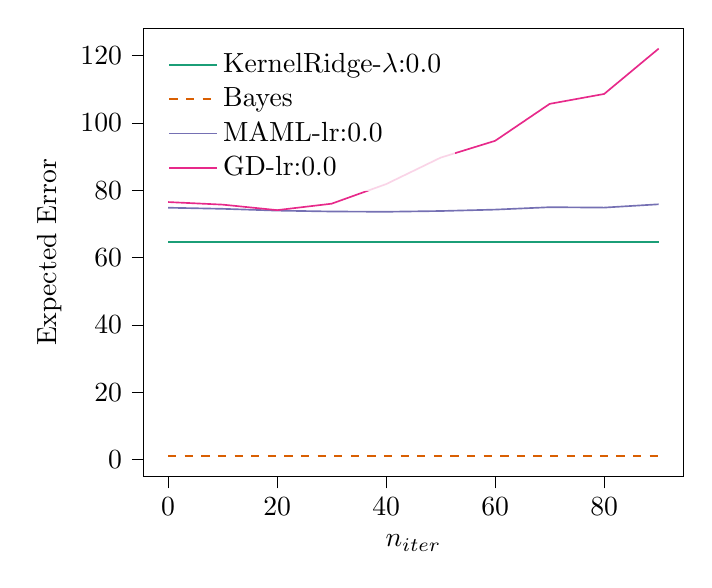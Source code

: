 % This file was created with tikzplotlib v0.10.1.
\begin{tikzpicture}

\definecolor{chocolate217952}{RGB}{217,95,2}
\definecolor{darkcyan27158119}{RGB}{27,158,119}
\definecolor{darkgray176}{RGB}{176,176,176}
\definecolor{deeppink23141138}{RGB}{231,41,138}
\definecolor{lightslategray117112179}{RGB}{117,112,179}

\begin{axis}[
legend cell align={left},
legend style={
  fill opacity=0.8,
  draw opacity=1,
  text opacity=1,
  at={(0.03,0.97)},
  anchor=north west,
  draw=none
},
tick align=outside,
tick pos=left,
x grid style={darkgray176},
xlabel={\(\displaystyle n_{iter}\)},
xmin=-4.5, xmax=94.5,
xtick style={color=black},
y grid style={darkgray176},
ylabel={Expected Error},
ymin=-5.055, ymax=128.119,
ytick style={color=black}
]
\addplot [semithick, darkcyan27158119]
table {%
0 64.567
10 64.567
20 64.567
30 64.567
40 64.567
50 64.567
60 64.567
70 64.567
80 64.567
90 64.567
};
\addlegendentry{KernelRidge-$\lambda$:0.0}
\addplot [semithick, chocolate217952, dashed]
table {%
0 0.998
10 0.998
20 0.998
30 0.998
40 0.998
50 0.998
60 0.998
70 0.998
80 0.998
90 0.998
};
\addlegendentry{Bayes}
\addplot [semithick, lightslategray117112179]
table {%
0 74.8
10 74.474
20 73.942
30 73.676
40 73.597
50 73.821
60 74.239
70 74.954
80 74.838
90 75.821
};
\addlegendentry{MAML-lr:0.0}
\addplot [semithick, deeppink23141138]
table {%
0 76.482
10 75.716
20 74.082
30 75.997
40 81.815
50 89.677
60 94.678
70 105.648
80 108.594
90 122.066
};
\addlegendentry{GD-lr:0.0}
\end{axis}

\end{tikzpicture}
